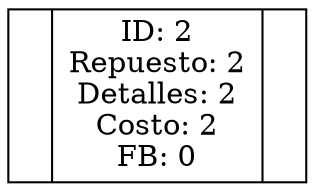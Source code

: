 digraph AVL {
node [shape=record];
rankdir=TB;
node2 [label="<f0> | <f1> ID: 2\nRepuesto: 2\nDetalles: 2\nCosto: 2\nFB: 0 | <f2>"];
}
